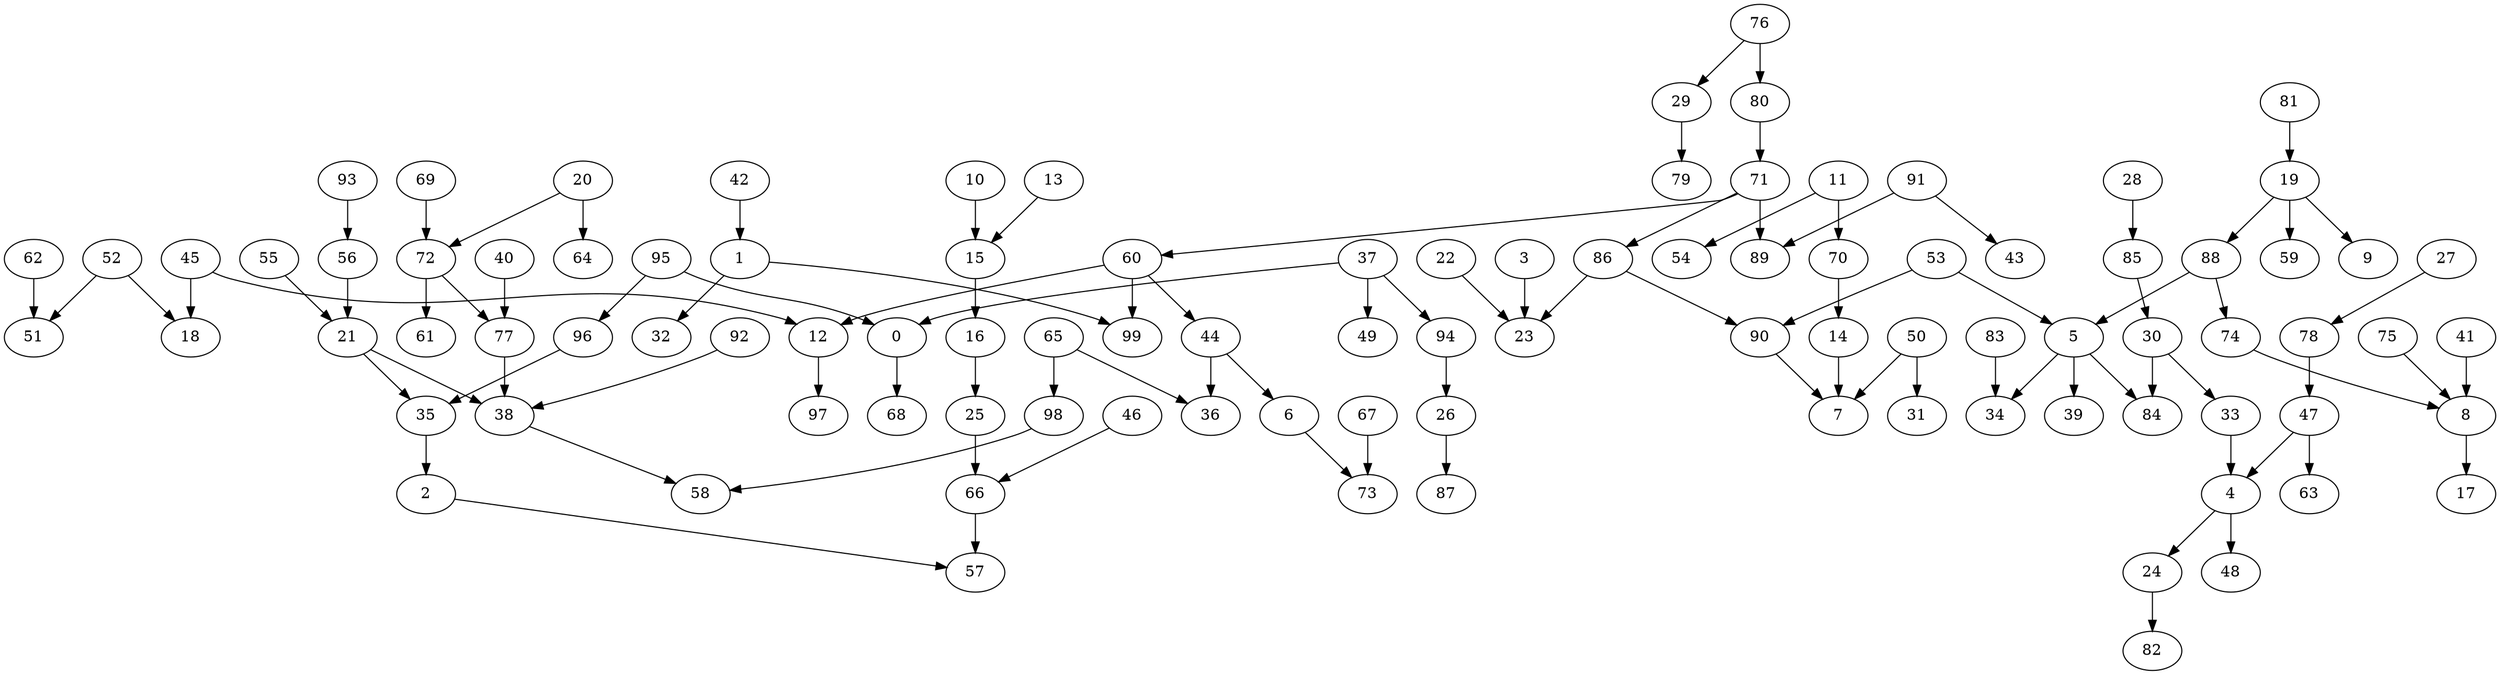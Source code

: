 digraph Erdos_Renyi_nodes_100_edges_350_kruskalD {
"1";
"99";
"30";
"33";
"3";
"47";
"55";
"36";
"66";
"57";
"70";
"71";
"80";
"52";
"93";
"91";
"28";
"97";
"12";
"29";
"56";
"14";
"19";
"95";
"96";
"60";
"42";
"46";
"75";
"59";
"20";
"87";
"49";
"86";
"23";
"4";
"44";
"53";
"90";
"64";
"82";
"35";
"7";
"43";
"21";
"68";
"50";
"10";
"5";
"84";
"9";
"83";
"72";
"61";
"79";
"94";
"26";
"89";
"98";
"88";
"74";
"25";
"51";
"11";
"62";
"76";
"2";
"38";
"15";
"92";
"48";
"32";
"63";
"34";
"77";
"78";
"31";
"39";
"8";
"13";
"85";
"67";
"41";
"17";
"22";
"24";
"6";
"65";
"73";
"54";
"37";
"0";
"40";
"18";
"58";
"81";
"69";
"16";
"45";
"27";
"2" -> "57" [weight=1];
"37" -> "49" [weight=1];
"38" -> "58" [weight=1];
"5" -> "39" [weight=1];
"5" -> "84" [weight=1];
"50" -> "31" [weight=1];
"50" -> "7" [weight=1];
"6" -> "73" [weight=1];
"76" -> "29" [weight=1];
"91" -> "43" [weight=1];
"98" -> "58" [weight=1];
"21" -> "35" [weight=2];
"30" -> "33" [weight=2];
"5" -> "34" [weight=2];
"53" -> "90" [weight=2];
"60" -> "44" [weight=2];
"65" -> "36" [weight=2];
"65" -> "98" [weight=2];
"71" -> "60" [weight=2];
"77" -> "38" [weight=2];
"86" -> "23" [weight=2];
"90" -> "7" [weight=2];
"92" -> "38" [weight=2];
"96" -> "35" [weight=2];
"22" -> "23" [weight=3];
"24" -> "82" [weight=3];
"27" -> "78" [weight=3];
"29" -> "79" [weight=3];
"44" -> "36" [weight=3];
"47" -> "4" [weight=3];
"53" -> "5" [weight=3];
"60" -> "12" [weight=3];
"66" -> "57" [weight=3];
"67" -> "73" [weight=3];
"86" -> "90" [weight=3];
"95" -> "0" [weight=3];
"20" -> "72" [weight=4];
"26" -> "87" [weight=4];
"37" -> "0" [weight=4];
"44" -> "6" [weight=4];
"52" -> "18" [weight=4];
"71" -> "86" [weight=4];
"76" -> "80" [weight=4];
"80" -> "71" [weight=4];
"85" -> "30" [weight=4];
"88" -> "74" [weight=4];
"91" -> "89" [weight=4];
"12" -> "97" [weight=5];
"14" -> "7" [weight=5];
"15" -> "16" [weight=5];
"19" -> "88" [weight=5];
"21" -> "38" [weight=5];
"33" -> "4" [weight=5];
"45" -> "12" [weight=5];
"45" -> "18" [weight=5];
"56" -> "21" [weight=5];
"70" -> "14" [weight=5];
"72" -> "77" [weight=5];
"74" -> "8" [weight=5];
"88" -> "5" [weight=5];
"35" -> "2" [weight=6];
"37" -> "94" [weight=6];
"4" -> "24" [weight=6];
"52" -> "51" [weight=6];
"75" -> "8" [weight=6];
"83" -> "34" [weight=6];
"0" -> "68" [weight=7];
"1" -> "99" [weight=7];
"30" -> "84" [weight=7];
"46" -> "66" [weight=7];
"62" -> "51" [weight=7];
"72" -> "61" [weight=7];
"8" -> "17" [weight=7];
"11" -> "54" [weight=8];
"20" -> "64" [weight=8];
"40" -> "77" [weight=8];
"47" -> "63" [weight=8];
"60" -> "99" [weight=8];
"1" -> "32" [weight=9];
"13" -> "15" [weight=9];
"3" -> "23" [weight=9];
"55" -> "21" [weight=9];
"94" -> "26" [weight=10];
"95" -> "96" [weight=10];
"71" -> "89" [weight=11];
"78" -> "47" [weight=11];
"11" -> "70" [weight=12];
"19" -> "59" [weight=12];
"19" -> "9" [weight=12];
"28" -> "85" [weight=12];
"41" -> "8" [weight=12];
"16" -> "25" [weight=13];
"25" -> "66" [weight=13];
"42" -> "1" [weight=13];
"69" -> "72" [weight=13];
"93" -> "56" [weight=13];
"4" -> "48" [weight=17];
"81" -> "19" [weight=20];
"10" -> "15" [weight=22];
}